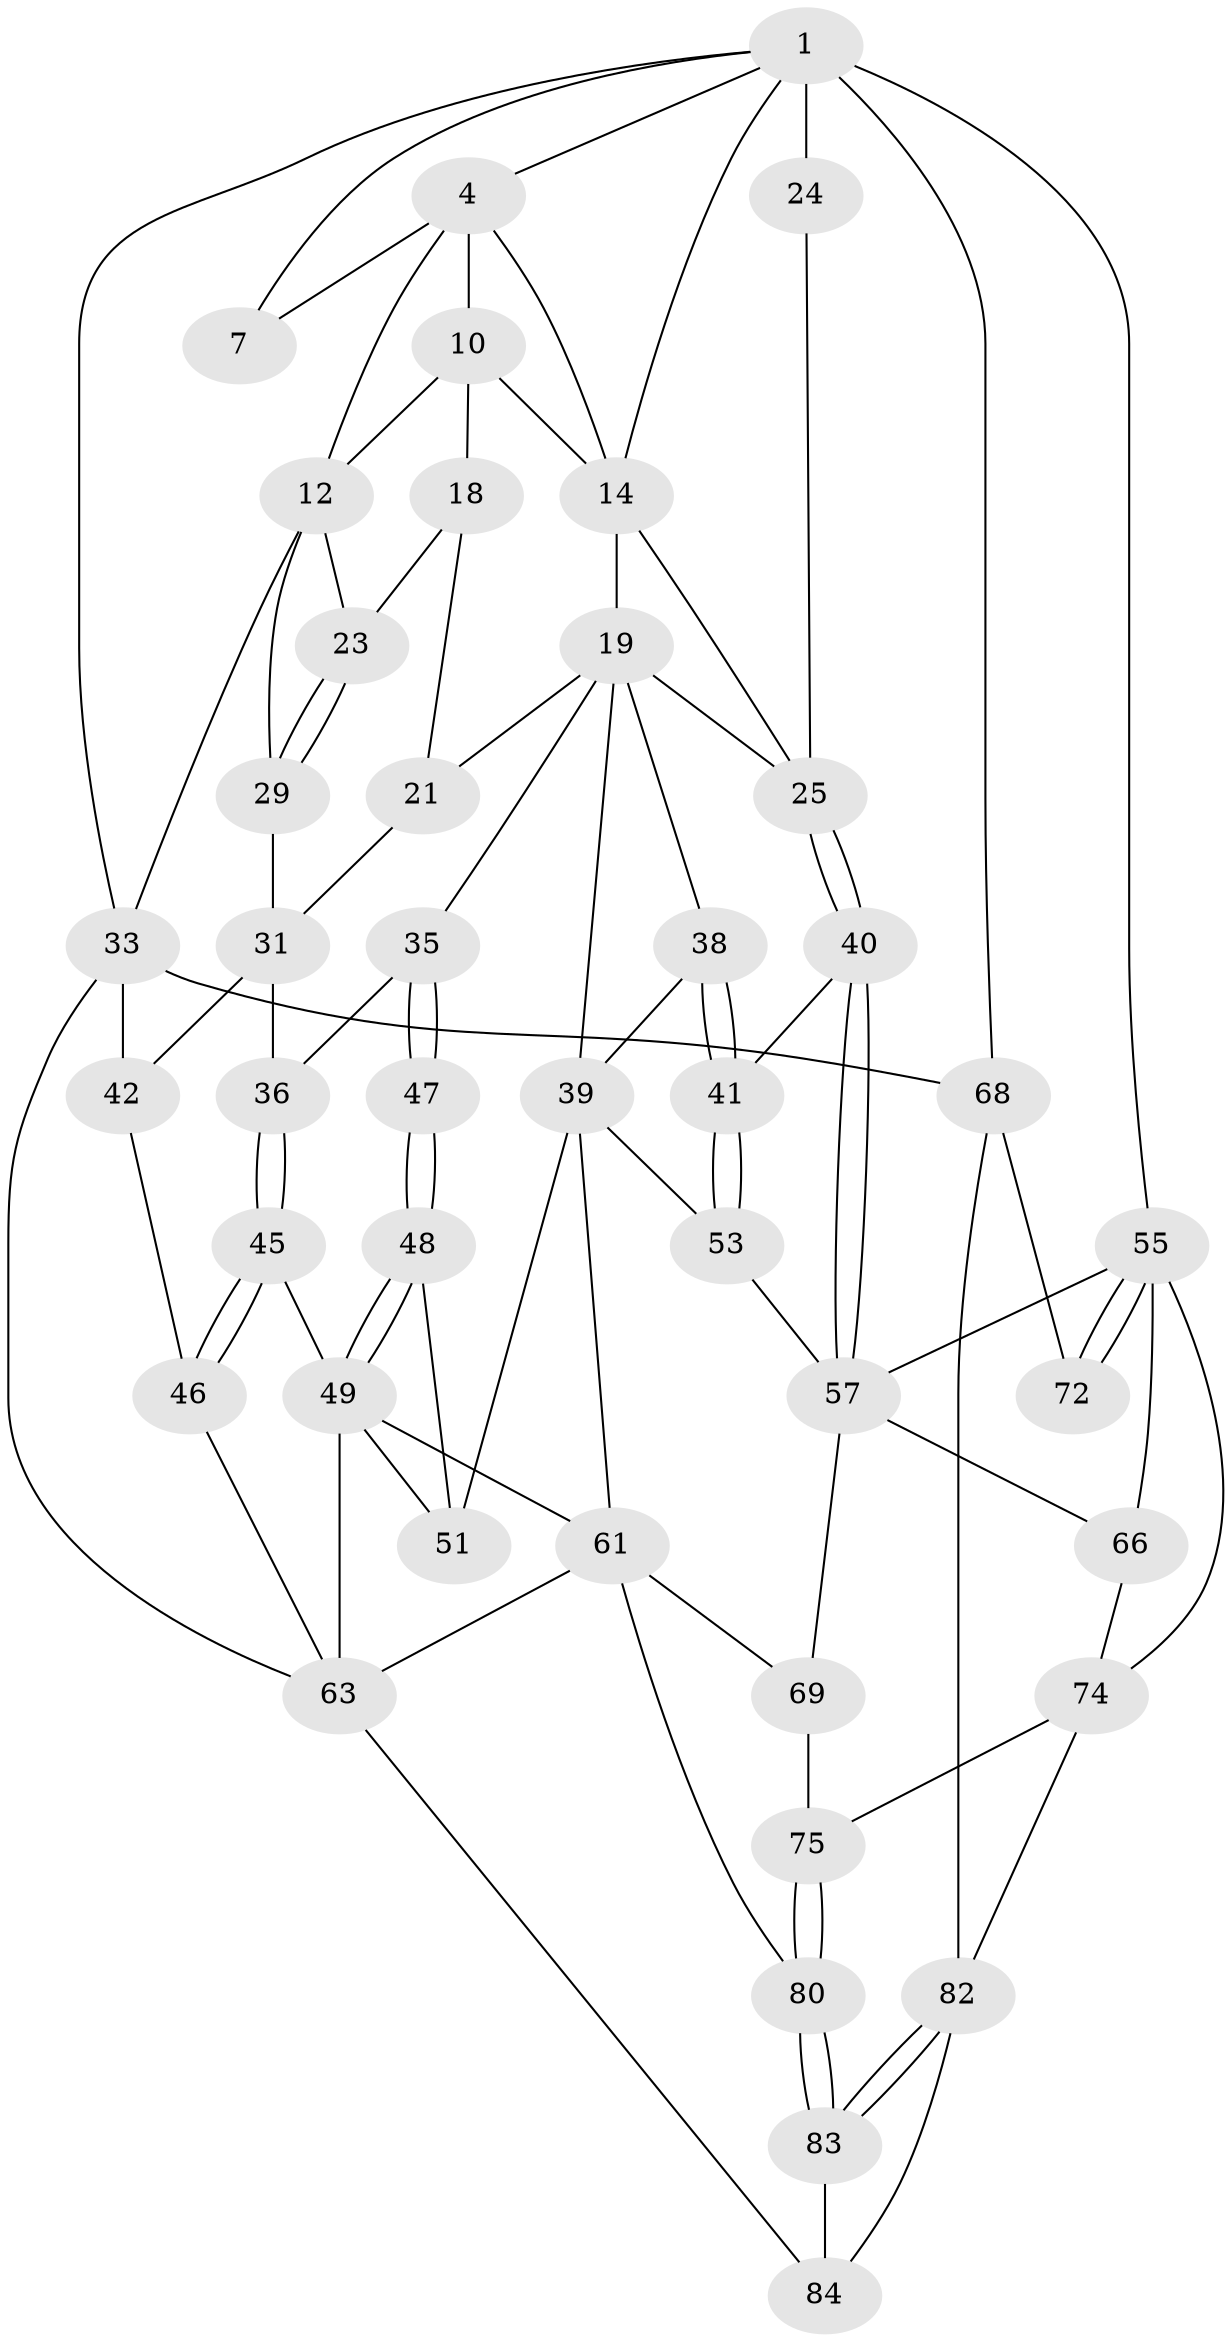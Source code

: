 // original degree distribution, {3: 0.023255813953488372, 6: 0.20930232558139536, 4: 0.23255813953488372, 5: 0.5348837209302325}
// Generated by graph-tools (version 1.1) at 2025/16/03/09/25 04:16:54]
// undirected, 43 vertices, 93 edges
graph export_dot {
graph [start="1"]
  node [color=gray90,style=filled];
  1 [pos="+0.9567760808532536+0",super="+2+8"];
  4 [pos="+0.25160793861436637+0",super="+5"];
  7 [pos="+0.6361620984152054+0"];
  10 [pos="+0.32302005998385547+0",super="+11+16"];
  12 [pos="+0.268297317164685+0.16058435800071907",super="+13"];
  14 [pos="+0.5032760489919703+0.014815114707549253",super="+15+17"];
  18 [pos="+0.3473490447967411+0.15599061048541066",super="+22"];
  19 [pos="+0.5065370442935644+0.18732844329088527",super="+28+20"];
  21 [pos="+0.42062457800908126+0.2498116597173279"];
  23 [pos="+0.30821803921969376+0.23536858904220376"];
  24 [pos="+0.9829330574588702+0.3028917986644532"];
  25 [pos="+0.9780116157756705+0.30479498865514665",super="+26"];
  29 [pos="+0.24815194799903428+0.3086974491888602"];
  31 [pos="+0.3847965935737252+0.29935800653372674",super="+32+37"];
  33 [pos="+0+0.29513144920377127",super="+44"];
  35 [pos="+0.48478546418775414+0.3947340540241093"];
  36 [pos="+0.46152200481951033+0.4002228910462354"];
  38 [pos="+0.6531730373023862+0.3660131367634038"];
  39 [pos="+0.5369625417387544+0.391554989583411",super="+50"];
  40 [pos="+0.86343996365933+0.42164403125996264"];
  41 [pos="+0.7068334690943041+0.42636275522177136"];
  42 [pos="+0.27954414035966574+0.4331959320062375",super="+43"];
  45 [pos="+0.36885236583181846+0.5502780544238065"];
  46 [pos="+0.29126999211337484+0.5377952982366535"];
  47 [pos="+0.4790583981579539+0.4248530986520776"];
  48 [pos="+0.41145263487489414+0.5493394299433231",super="+52"];
  49 [pos="+0.3980904378262584+0.5613236931556468",super="+60"];
  51 [pos="+0.5734033606779038+0.5315361276769012"];
  53 [pos="+0.6482152625556331+0.5685427660837931"];
  55 [pos="+1+0.5188785128980254",super="+56"];
  57 [pos="+0.8411298833718149+0.5529894308798311",super="+58"];
  61 [pos="+0.48588067928287487+0.6848022357885329",super="+70"];
  63 [pos="+0.24697107127920015+0.8872716039090119",super="+64+79"];
  66 [pos="+0.8419480373093544+0.7011875850409388",super="+73"];
  68 [pos="+0+1",super="+77"];
  69 [pos="+0.6731679604425115+0.7156950397788306"];
  72 [pos="+1+0.7620752282407155"];
  74 [pos="+0.8390810722156573+0.7863747377856231",super="+81"];
  75 [pos="+0.7649766348633171+0.7671945508480458"];
  80 [pos="+0.7081014876850894+0.9095495050921306"];
  82 [pos="+0.8053063323539127+1",super="+85"];
  83 [pos="+0.7108716613581108+0.9135903988969498"];
  84 [pos="+0.5291198864395487+0.9726982542016606"];
  1 -- 33;
  1 -- 4;
  1 -- 68 [weight=2];
  1 -- 55;
  1 -- 24 [weight=2];
  1 -- 7;
  1 -- 14;
  4 -- 12;
  4 -- 10;
  4 -- 14;
  4 -- 7;
  10 -- 18 [weight=2];
  10 -- 12;
  10 -- 14;
  12 -- 23;
  12 -- 33;
  12 -- 29;
  14 -- 19;
  14 -- 25;
  18 -- 21;
  18 -- 23;
  19 -- 25;
  19 -- 38;
  19 -- 35;
  19 -- 21;
  19 -- 39;
  21 -- 31;
  23 -- 29;
  23 -- 29;
  24 -- 25;
  25 -- 40;
  25 -- 40;
  29 -- 31;
  31 -- 42 [weight=2];
  31 -- 36;
  33 -- 68;
  33 -- 63;
  33 -- 42;
  35 -- 36;
  35 -- 47;
  35 -- 47;
  36 -- 45;
  36 -- 45;
  38 -- 39;
  38 -- 41;
  38 -- 41;
  39 -- 61;
  39 -- 51;
  39 -- 53;
  40 -- 41;
  40 -- 57;
  40 -- 57;
  41 -- 53;
  41 -- 53;
  42 -- 46;
  45 -- 46;
  45 -- 46;
  45 -- 49;
  46 -- 63;
  47 -- 48 [weight=2];
  47 -- 48;
  48 -- 49;
  48 -- 49;
  48 -- 51;
  49 -- 51;
  49 -- 61;
  49 -- 63;
  53 -- 57;
  55 -- 72 [weight=2];
  55 -- 72;
  55 -- 66 [weight=2];
  55 -- 57;
  55 -- 74;
  57 -- 66;
  57 -- 69;
  61 -- 80;
  61 -- 69;
  61 -- 63;
  63 -- 84;
  66 -- 74;
  68 -- 82 [weight=2];
  68 -- 72;
  69 -- 75;
  74 -- 75;
  74 -- 82;
  75 -- 80;
  75 -- 80;
  80 -- 83;
  80 -- 83;
  82 -- 83;
  82 -- 83;
  82 -- 84;
  83 -- 84;
}
